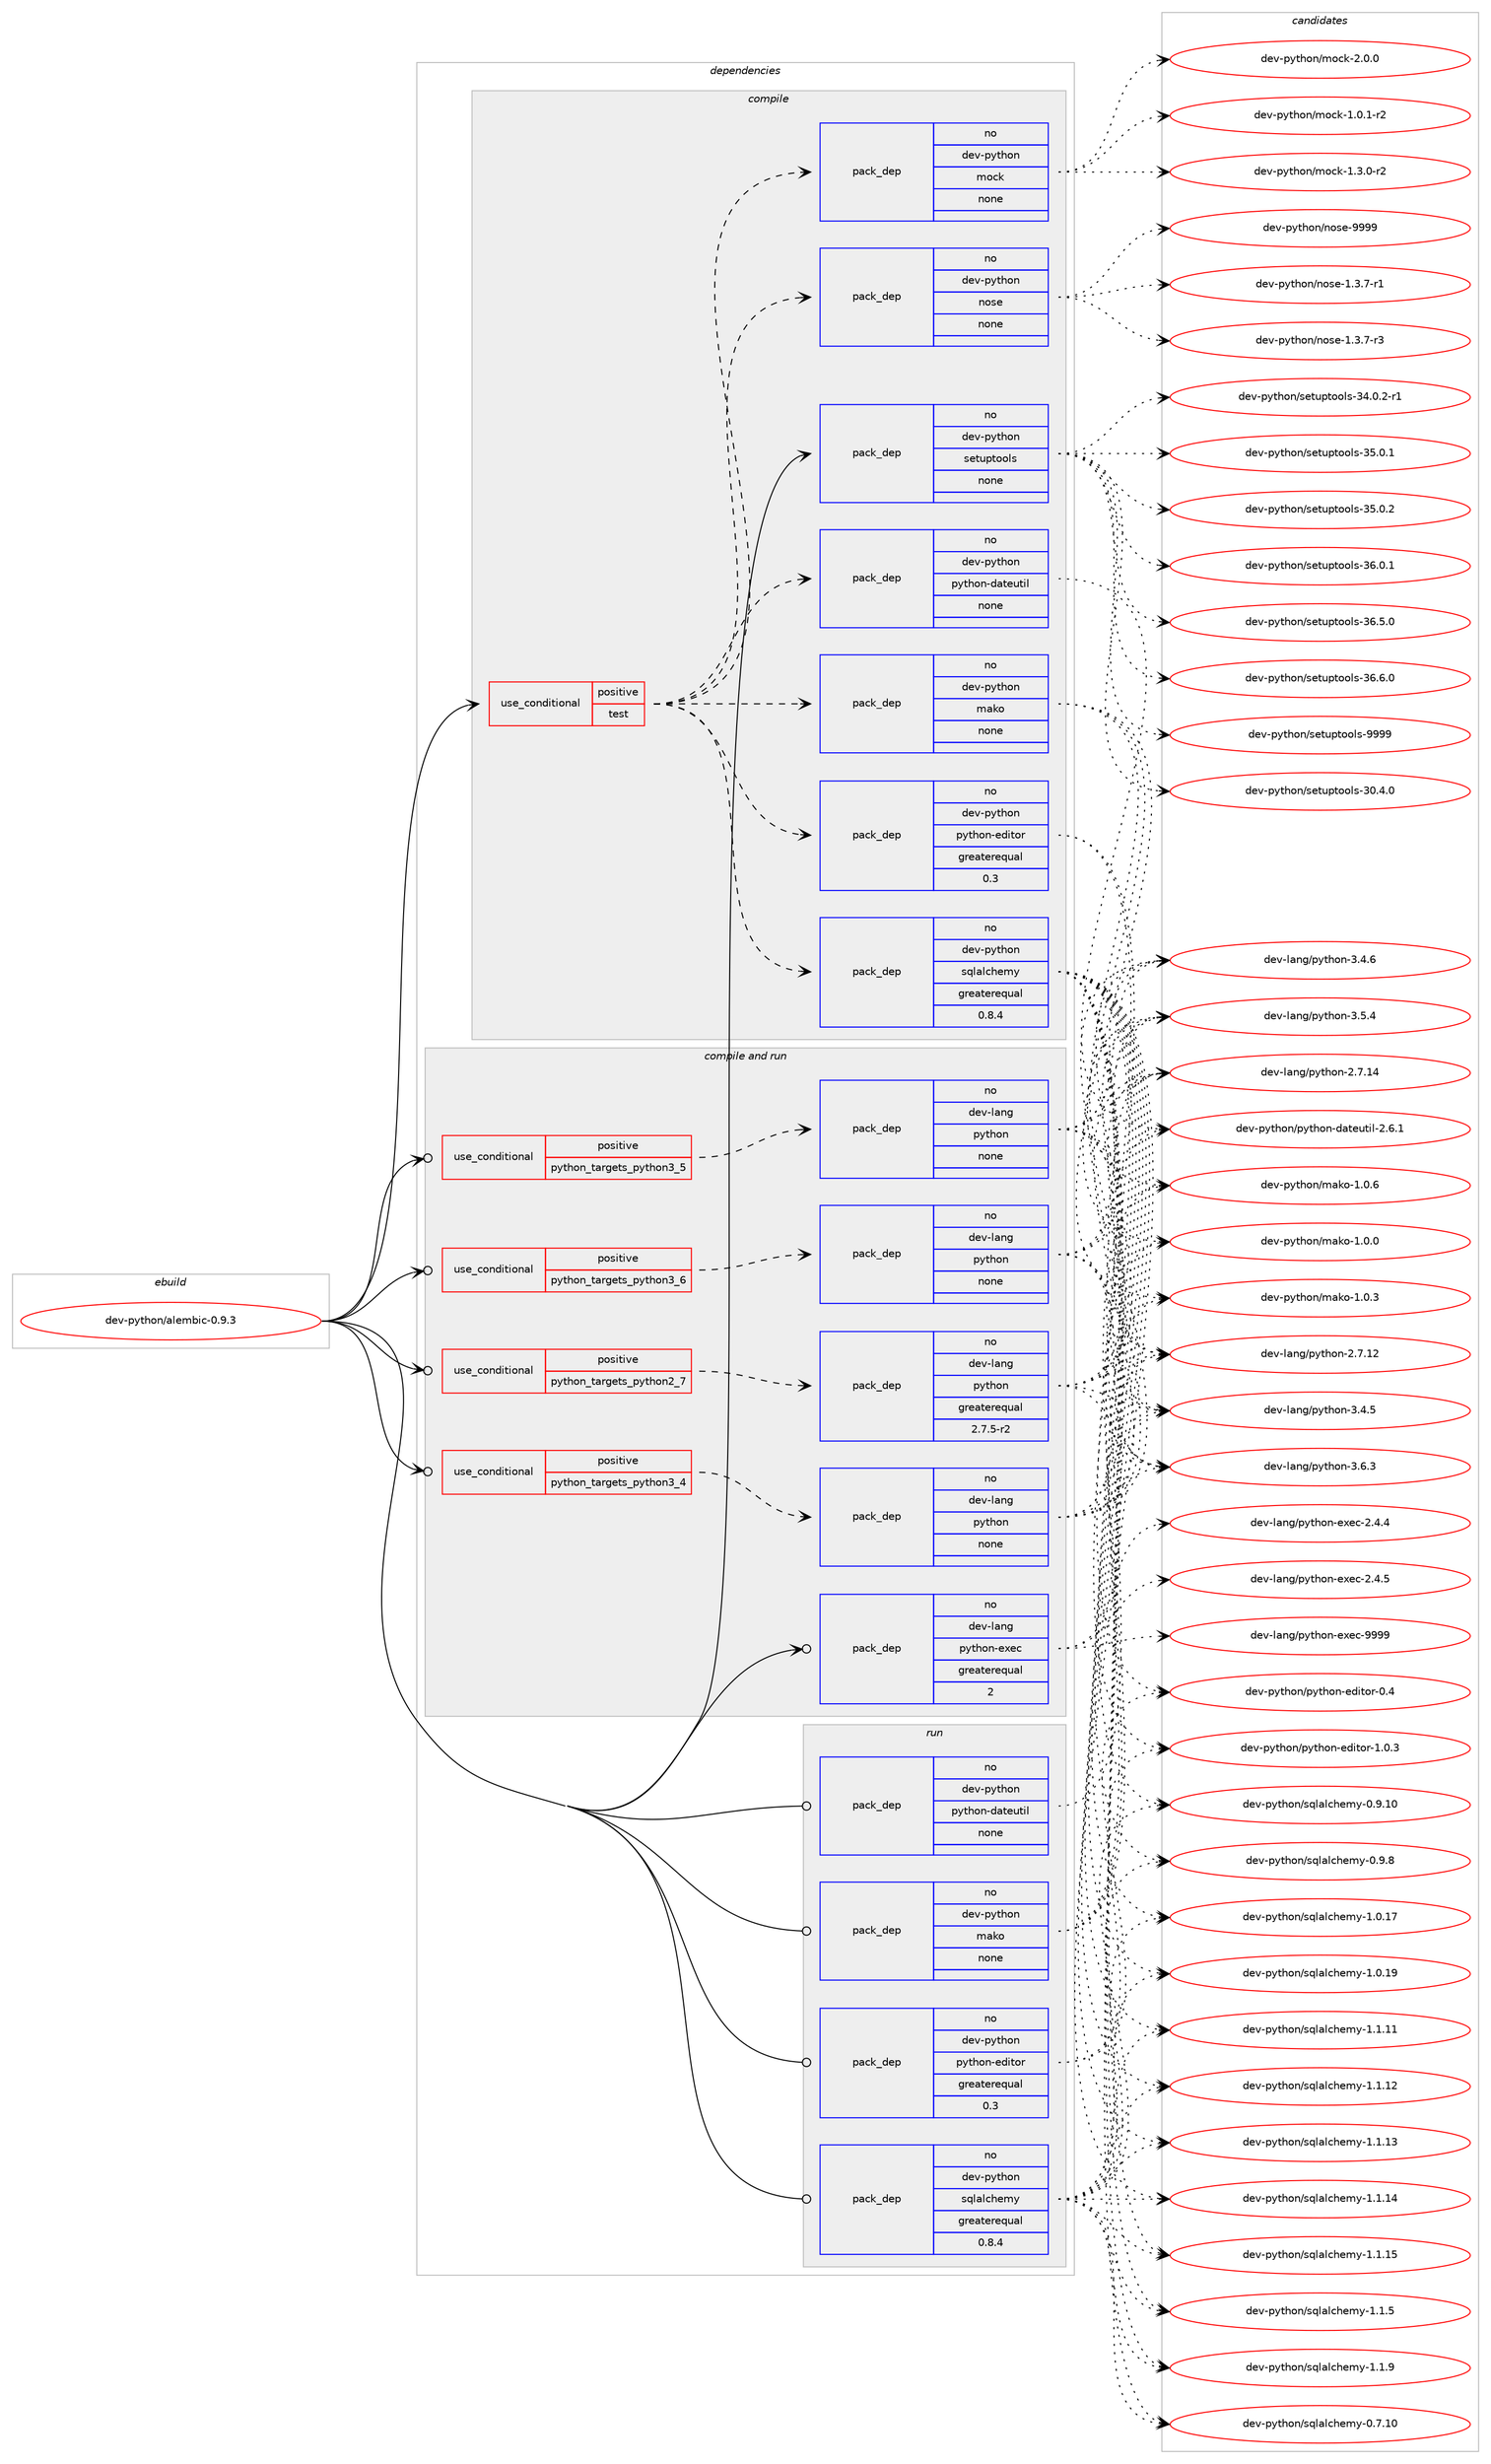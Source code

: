 digraph prolog {

# *************
# Graph options
# *************

newrank=true;
concentrate=true;
compound=true;
graph [rankdir=LR,fontname=Helvetica,fontsize=10,ranksep=1.5];#, ranksep=2.5, nodesep=0.2];
edge  [arrowhead=vee];
node  [fontname=Helvetica,fontsize=10];

# **********
# The ebuild
# **********

subgraph cluster_leftcol {
color=gray;
rank=same;
label=<<i>ebuild</i>>;
id [label="dev-python/alembic-0.9.3", color=red, width=4, href="../dev-python/alembic-0.9.3.svg"];
}

# ****************
# The dependencies
# ****************

subgraph cluster_midcol {
color=gray;
label=<<i>dependencies</i>>;
subgraph cluster_compile {
fillcolor="#eeeeee";
style=filled;
label=<<i>compile</i>>;
subgraph cond29312 {
dependency146041 [label=<<TABLE BORDER="0" CELLBORDER="1" CELLSPACING="0" CELLPADDING="4"><TR><TD ROWSPAN="3" CELLPADDING="10">use_conditional</TD></TR><TR><TD>positive</TD></TR><TR><TD>test</TD></TR></TABLE>>, shape=none, color=red];
subgraph pack112912 {
dependency146042 [label=<<TABLE BORDER="0" CELLBORDER="1" CELLSPACING="0" CELLPADDING="4" WIDTH="220"><TR><TD ROWSPAN="6" CELLPADDING="30">pack_dep</TD></TR><TR><TD WIDTH="110">no</TD></TR><TR><TD>dev-python</TD></TR><TR><TD>sqlalchemy</TD></TR><TR><TD>greaterequal</TD></TR><TR><TD>0.8.4</TD></TR></TABLE>>, shape=none, color=blue];
}
dependency146041:e -> dependency146042:w [weight=20,style="dashed",arrowhead="vee"];
subgraph pack112913 {
dependency146043 [label=<<TABLE BORDER="0" CELLBORDER="1" CELLSPACING="0" CELLPADDING="4" WIDTH="220"><TR><TD ROWSPAN="6" CELLPADDING="30">pack_dep</TD></TR><TR><TD WIDTH="110">no</TD></TR><TR><TD>dev-python</TD></TR><TR><TD>mako</TD></TR><TR><TD>none</TD></TR><TR><TD></TD></TR></TABLE>>, shape=none, color=blue];
}
dependency146041:e -> dependency146043:w [weight=20,style="dashed",arrowhead="vee"];
subgraph pack112914 {
dependency146044 [label=<<TABLE BORDER="0" CELLBORDER="1" CELLSPACING="0" CELLPADDING="4" WIDTH="220"><TR><TD ROWSPAN="6" CELLPADDING="30">pack_dep</TD></TR><TR><TD WIDTH="110">no</TD></TR><TR><TD>dev-python</TD></TR><TR><TD>python-editor</TD></TR><TR><TD>greaterequal</TD></TR><TR><TD>0.3</TD></TR></TABLE>>, shape=none, color=blue];
}
dependency146041:e -> dependency146044:w [weight=20,style="dashed",arrowhead="vee"];
subgraph pack112915 {
dependency146045 [label=<<TABLE BORDER="0" CELLBORDER="1" CELLSPACING="0" CELLPADDING="4" WIDTH="220"><TR><TD ROWSPAN="6" CELLPADDING="30">pack_dep</TD></TR><TR><TD WIDTH="110">no</TD></TR><TR><TD>dev-python</TD></TR><TR><TD>python-dateutil</TD></TR><TR><TD>none</TD></TR><TR><TD></TD></TR></TABLE>>, shape=none, color=blue];
}
dependency146041:e -> dependency146045:w [weight=20,style="dashed",arrowhead="vee"];
subgraph pack112916 {
dependency146046 [label=<<TABLE BORDER="0" CELLBORDER="1" CELLSPACING="0" CELLPADDING="4" WIDTH="220"><TR><TD ROWSPAN="6" CELLPADDING="30">pack_dep</TD></TR><TR><TD WIDTH="110">no</TD></TR><TR><TD>dev-python</TD></TR><TR><TD>nose</TD></TR><TR><TD>none</TD></TR><TR><TD></TD></TR></TABLE>>, shape=none, color=blue];
}
dependency146041:e -> dependency146046:w [weight=20,style="dashed",arrowhead="vee"];
subgraph pack112917 {
dependency146047 [label=<<TABLE BORDER="0" CELLBORDER="1" CELLSPACING="0" CELLPADDING="4" WIDTH="220"><TR><TD ROWSPAN="6" CELLPADDING="30">pack_dep</TD></TR><TR><TD WIDTH="110">no</TD></TR><TR><TD>dev-python</TD></TR><TR><TD>mock</TD></TR><TR><TD>none</TD></TR><TR><TD></TD></TR></TABLE>>, shape=none, color=blue];
}
dependency146041:e -> dependency146047:w [weight=20,style="dashed",arrowhead="vee"];
}
id:e -> dependency146041:w [weight=20,style="solid",arrowhead="vee"];
subgraph pack112918 {
dependency146048 [label=<<TABLE BORDER="0" CELLBORDER="1" CELLSPACING="0" CELLPADDING="4" WIDTH="220"><TR><TD ROWSPAN="6" CELLPADDING="30">pack_dep</TD></TR><TR><TD WIDTH="110">no</TD></TR><TR><TD>dev-python</TD></TR><TR><TD>setuptools</TD></TR><TR><TD>none</TD></TR><TR><TD></TD></TR></TABLE>>, shape=none, color=blue];
}
id:e -> dependency146048:w [weight=20,style="solid",arrowhead="vee"];
}
subgraph cluster_compileandrun {
fillcolor="#eeeeee";
style=filled;
label=<<i>compile and run</i>>;
subgraph cond29313 {
dependency146049 [label=<<TABLE BORDER="0" CELLBORDER="1" CELLSPACING="0" CELLPADDING="4"><TR><TD ROWSPAN="3" CELLPADDING="10">use_conditional</TD></TR><TR><TD>positive</TD></TR><TR><TD>python_targets_python2_7</TD></TR></TABLE>>, shape=none, color=red];
subgraph pack112919 {
dependency146050 [label=<<TABLE BORDER="0" CELLBORDER="1" CELLSPACING="0" CELLPADDING="4" WIDTH="220"><TR><TD ROWSPAN="6" CELLPADDING="30">pack_dep</TD></TR><TR><TD WIDTH="110">no</TD></TR><TR><TD>dev-lang</TD></TR><TR><TD>python</TD></TR><TR><TD>greaterequal</TD></TR><TR><TD>2.7.5-r2</TD></TR></TABLE>>, shape=none, color=blue];
}
dependency146049:e -> dependency146050:w [weight=20,style="dashed",arrowhead="vee"];
}
id:e -> dependency146049:w [weight=20,style="solid",arrowhead="odotvee"];
subgraph cond29314 {
dependency146051 [label=<<TABLE BORDER="0" CELLBORDER="1" CELLSPACING="0" CELLPADDING="4"><TR><TD ROWSPAN="3" CELLPADDING="10">use_conditional</TD></TR><TR><TD>positive</TD></TR><TR><TD>python_targets_python3_4</TD></TR></TABLE>>, shape=none, color=red];
subgraph pack112920 {
dependency146052 [label=<<TABLE BORDER="0" CELLBORDER="1" CELLSPACING="0" CELLPADDING="4" WIDTH="220"><TR><TD ROWSPAN="6" CELLPADDING="30">pack_dep</TD></TR><TR><TD WIDTH="110">no</TD></TR><TR><TD>dev-lang</TD></TR><TR><TD>python</TD></TR><TR><TD>none</TD></TR><TR><TD></TD></TR></TABLE>>, shape=none, color=blue];
}
dependency146051:e -> dependency146052:w [weight=20,style="dashed",arrowhead="vee"];
}
id:e -> dependency146051:w [weight=20,style="solid",arrowhead="odotvee"];
subgraph cond29315 {
dependency146053 [label=<<TABLE BORDER="0" CELLBORDER="1" CELLSPACING="0" CELLPADDING="4"><TR><TD ROWSPAN="3" CELLPADDING="10">use_conditional</TD></TR><TR><TD>positive</TD></TR><TR><TD>python_targets_python3_5</TD></TR></TABLE>>, shape=none, color=red];
subgraph pack112921 {
dependency146054 [label=<<TABLE BORDER="0" CELLBORDER="1" CELLSPACING="0" CELLPADDING="4" WIDTH="220"><TR><TD ROWSPAN="6" CELLPADDING="30">pack_dep</TD></TR><TR><TD WIDTH="110">no</TD></TR><TR><TD>dev-lang</TD></TR><TR><TD>python</TD></TR><TR><TD>none</TD></TR><TR><TD></TD></TR></TABLE>>, shape=none, color=blue];
}
dependency146053:e -> dependency146054:w [weight=20,style="dashed",arrowhead="vee"];
}
id:e -> dependency146053:w [weight=20,style="solid",arrowhead="odotvee"];
subgraph cond29316 {
dependency146055 [label=<<TABLE BORDER="0" CELLBORDER="1" CELLSPACING="0" CELLPADDING="4"><TR><TD ROWSPAN="3" CELLPADDING="10">use_conditional</TD></TR><TR><TD>positive</TD></TR><TR><TD>python_targets_python3_6</TD></TR></TABLE>>, shape=none, color=red];
subgraph pack112922 {
dependency146056 [label=<<TABLE BORDER="0" CELLBORDER="1" CELLSPACING="0" CELLPADDING="4" WIDTH="220"><TR><TD ROWSPAN="6" CELLPADDING="30">pack_dep</TD></TR><TR><TD WIDTH="110">no</TD></TR><TR><TD>dev-lang</TD></TR><TR><TD>python</TD></TR><TR><TD>none</TD></TR><TR><TD></TD></TR></TABLE>>, shape=none, color=blue];
}
dependency146055:e -> dependency146056:w [weight=20,style="dashed",arrowhead="vee"];
}
id:e -> dependency146055:w [weight=20,style="solid",arrowhead="odotvee"];
subgraph pack112923 {
dependency146057 [label=<<TABLE BORDER="0" CELLBORDER="1" CELLSPACING="0" CELLPADDING="4" WIDTH="220"><TR><TD ROWSPAN="6" CELLPADDING="30">pack_dep</TD></TR><TR><TD WIDTH="110">no</TD></TR><TR><TD>dev-lang</TD></TR><TR><TD>python-exec</TD></TR><TR><TD>greaterequal</TD></TR><TR><TD>2</TD></TR></TABLE>>, shape=none, color=blue];
}
id:e -> dependency146057:w [weight=20,style="solid",arrowhead="odotvee"];
}
subgraph cluster_run {
fillcolor="#eeeeee";
style=filled;
label=<<i>run</i>>;
subgraph pack112924 {
dependency146058 [label=<<TABLE BORDER="0" CELLBORDER="1" CELLSPACING="0" CELLPADDING="4" WIDTH="220"><TR><TD ROWSPAN="6" CELLPADDING="30">pack_dep</TD></TR><TR><TD WIDTH="110">no</TD></TR><TR><TD>dev-python</TD></TR><TR><TD>mako</TD></TR><TR><TD>none</TD></TR><TR><TD></TD></TR></TABLE>>, shape=none, color=blue];
}
id:e -> dependency146058:w [weight=20,style="solid",arrowhead="odot"];
subgraph pack112925 {
dependency146059 [label=<<TABLE BORDER="0" CELLBORDER="1" CELLSPACING="0" CELLPADDING="4" WIDTH="220"><TR><TD ROWSPAN="6" CELLPADDING="30">pack_dep</TD></TR><TR><TD WIDTH="110">no</TD></TR><TR><TD>dev-python</TD></TR><TR><TD>python-dateutil</TD></TR><TR><TD>none</TD></TR><TR><TD></TD></TR></TABLE>>, shape=none, color=blue];
}
id:e -> dependency146059:w [weight=20,style="solid",arrowhead="odot"];
subgraph pack112926 {
dependency146060 [label=<<TABLE BORDER="0" CELLBORDER="1" CELLSPACING="0" CELLPADDING="4" WIDTH="220"><TR><TD ROWSPAN="6" CELLPADDING="30">pack_dep</TD></TR><TR><TD WIDTH="110">no</TD></TR><TR><TD>dev-python</TD></TR><TR><TD>python-editor</TD></TR><TR><TD>greaterequal</TD></TR><TR><TD>0.3</TD></TR></TABLE>>, shape=none, color=blue];
}
id:e -> dependency146060:w [weight=20,style="solid",arrowhead="odot"];
subgraph pack112927 {
dependency146061 [label=<<TABLE BORDER="0" CELLBORDER="1" CELLSPACING="0" CELLPADDING="4" WIDTH="220"><TR><TD ROWSPAN="6" CELLPADDING="30">pack_dep</TD></TR><TR><TD WIDTH="110">no</TD></TR><TR><TD>dev-python</TD></TR><TR><TD>sqlalchemy</TD></TR><TR><TD>greaterequal</TD></TR><TR><TD>0.8.4</TD></TR></TABLE>>, shape=none, color=blue];
}
id:e -> dependency146061:w [weight=20,style="solid",arrowhead="odot"];
}
}

# **************
# The candidates
# **************

subgraph cluster_choices {
rank=same;
color=gray;
label=<<i>candidates</i>>;

subgraph choice112912 {
color=black;
nodesep=1;
choice1001011184511212111610411111047115113108971089910410110912145484655464948 [label="dev-python/sqlalchemy-0.7.10", color=red, width=4,href="../dev-python/sqlalchemy-0.7.10.svg"];
choice1001011184511212111610411111047115113108971089910410110912145484657464948 [label="dev-python/sqlalchemy-0.9.10", color=red, width=4,href="../dev-python/sqlalchemy-0.9.10.svg"];
choice10010111845112121116104111110471151131089710899104101109121454846574656 [label="dev-python/sqlalchemy-0.9.8", color=red, width=4,href="../dev-python/sqlalchemy-0.9.8.svg"];
choice1001011184511212111610411111047115113108971089910410110912145494648464955 [label="dev-python/sqlalchemy-1.0.17", color=red, width=4,href="../dev-python/sqlalchemy-1.0.17.svg"];
choice1001011184511212111610411111047115113108971089910410110912145494648464957 [label="dev-python/sqlalchemy-1.0.19", color=red, width=4,href="../dev-python/sqlalchemy-1.0.19.svg"];
choice1001011184511212111610411111047115113108971089910410110912145494649464949 [label="dev-python/sqlalchemy-1.1.11", color=red, width=4,href="../dev-python/sqlalchemy-1.1.11.svg"];
choice1001011184511212111610411111047115113108971089910410110912145494649464950 [label="dev-python/sqlalchemy-1.1.12", color=red, width=4,href="../dev-python/sqlalchemy-1.1.12.svg"];
choice1001011184511212111610411111047115113108971089910410110912145494649464951 [label="dev-python/sqlalchemy-1.1.13", color=red, width=4,href="../dev-python/sqlalchemy-1.1.13.svg"];
choice1001011184511212111610411111047115113108971089910410110912145494649464952 [label="dev-python/sqlalchemy-1.1.14", color=red, width=4,href="../dev-python/sqlalchemy-1.1.14.svg"];
choice1001011184511212111610411111047115113108971089910410110912145494649464953 [label="dev-python/sqlalchemy-1.1.15", color=red, width=4,href="../dev-python/sqlalchemy-1.1.15.svg"];
choice10010111845112121116104111110471151131089710899104101109121454946494653 [label="dev-python/sqlalchemy-1.1.5", color=red, width=4,href="../dev-python/sqlalchemy-1.1.5.svg"];
choice10010111845112121116104111110471151131089710899104101109121454946494657 [label="dev-python/sqlalchemy-1.1.9", color=red, width=4,href="../dev-python/sqlalchemy-1.1.9.svg"];
dependency146042:e -> choice1001011184511212111610411111047115113108971089910410110912145484655464948:w [style=dotted,weight="100"];
dependency146042:e -> choice1001011184511212111610411111047115113108971089910410110912145484657464948:w [style=dotted,weight="100"];
dependency146042:e -> choice10010111845112121116104111110471151131089710899104101109121454846574656:w [style=dotted,weight="100"];
dependency146042:e -> choice1001011184511212111610411111047115113108971089910410110912145494648464955:w [style=dotted,weight="100"];
dependency146042:e -> choice1001011184511212111610411111047115113108971089910410110912145494648464957:w [style=dotted,weight="100"];
dependency146042:e -> choice1001011184511212111610411111047115113108971089910410110912145494649464949:w [style=dotted,weight="100"];
dependency146042:e -> choice1001011184511212111610411111047115113108971089910410110912145494649464950:w [style=dotted,weight="100"];
dependency146042:e -> choice1001011184511212111610411111047115113108971089910410110912145494649464951:w [style=dotted,weight="100"];
dependency146042:e -> choice1001011184511212111610411111047115113108971089910410110912145494649464952:w [style=dotted,weight="100"];
dependency146042:e -> choice1001011184511212111610411111047115113108971089910410110912145494649464953:w [style=dotted,weight="100"];
dependency146042:e -> choice10010111845112121116104111110471151131089710899104101109121454946494653:w [style=dotted,weight="100"];
dependency146042:e -> choice10010111845112121116104111110471151131089710899104101109121454946494657:w [style=dotted,weight="100"];
}
subgraph choice112913 {
color=black;
nodesep=1;
choice100101118451121211161041111104710997107111454946484648 [label="dev-python/mako-1.0.0", color=red, width=4,href="../dev-python/mako-1.0.0.svg"];
choice100101118451121211161041111104710997107111454946484651 [label="dev-python/mako-1.0.3", color=red, width=4,href="../dev-python/mako-1.0.3.svg"];
choice100101118451121211161041111104710997107111454946484654 [label="dev-python/mako-1.0.6", color=red, width=4,href="../dev-python/mako-1.0.6.svg"];
dependency146043:e -> choice100101118451121211161041111104710997107111454946484648:w [style=dotted,weight="100"];
dependency146043:e -> choice100101118451121211161041111104710997107111454946484651:w [style=dotted,weight="100"];
dependency146043:e -> choice100101118451121211161041111104710997107111454946484654:w [style=dotted,weight="100"];
}
subgraph choice112914 {
color=black;
nodesep=1;
choice10010111845112121116104111110471121211161041111104510110010511611111445484652 [label="dev-python/python-editor-0.4", color=red, width=4,href="../dev-python/python-editor-0.4.svg"];
choice100101118451121211161041111104711212111610411111045101100105116111114454946484651 [label="dev-python/python-editor-1.0.3", color=red, width=4,href="../dev-python/python-editor-1.0.3.svg"];
dependency146044:e -> choice10010111845112121116104111110471121211161041111104510110010511611111445484652:w [style=dotted,weight="100"];
dependency146044:e -> choice100101118451121211161041111104711212111610411111045101100105116111114454946484651:w [style=dotted,weight="100"];
}
subgraph choice112915 {
color=black;
nodesep=1;
choice10010111845112121116104111110471121211161041111104510097116101117116105108455046544649 [label="dev-python/python-dateutil-2.6.1", color=red, width=4,href="../dev-python/python-dateutil-2.6.1.svg"];
dependency146045:e -> choice10010111845112121116104111110471121211161041111104510097116101117116105108455046544649:w [style=dotted,weight="100"];
}
subgraph choice112916 {
color=black;
nodesep=1;
choice10010111845112121116104111110471101111151014549465146554511449 [label="dev-python/nose-1.3.7-r1", color=red, width=4,href="../dev-python/nose-1.3.7-r1.svg"];
choice10010111845112121116104111110471101111151014549465146554511451 [label="dev-python/nose-1.3.7-r3", color=red, width=4,href="../dev-python/nose-1.3.7-r3.svg"];
choice10010111845112121116104111110471101111151014557575757 [label="dev-python/nose-9999", color=red, width=4,href="../dev-python/nose-9999.svg"];
dependency146046:e -> choice10010111845112121116104111110471101111151014549465146554511449:w [style=dotted,weight="100"];
dependency146046:e -> choice10010111845112121116104111110471101111151014549465146554511451:w [style=dotted,weight="100"];
dependency146046:e -> choice10010111845112121116104111110471101111151014557575757:w [style=dotted,weight="100"];
}
subgraph choice112917 {
color=black;
nodesep=1;
choice1001011184511212111610411111047109111991074549464846494511450 [label="dev-python/mock-1.0.1-r2", color=red, width=4,href="../dev-python/mock-1.0.1-r2.svg"];
choice1001011184511212111610411111047109111991074549465146484511450 [label="dev-python/mock-1.3.0-r2", color=red, width=4,href="../dev-python/mock-1.3.0-r2.svg"];
choice100101118451121211161041111104710911199107455046484648 [label="dev-python/mock-2.0.0", color=red, width=4,href="../dev-python/mock-2.0.0.svg"];
dependency146047:e -> choice1001011184511212111610411111047109111991074549464846494511450:w [style=dotted,weight="100"];
dependency146047:e -> choice1001011184511212111610411111047109111991074549465146484511450:w [style=dotted,weight="100"];
dependency146047:e -> choice100101118451121211161041111104710911199107455046484648:w [style=dotted,weight="100"];
}
subgraph choice112918 {
color=black;
nodesep=1;
choice100101118451121211161041111104711510111611711211611111110811545514846524648 [label="dev-python/setuptools-30.4.0", color=red, width=4,href="../dev-python/setuptools-30.4.0.svg"];
choice1001011184511212111610411111047115101116117112116111111108115455152464846504511449 [label="dev-python/setuptools-34.0.2-r1", color=red, width=4,href="../dev-python/setuptools-34.0.2-r1.svg"];
choice100101118451121211161041111104711510111611711211611111110811545515346484649 [label="dev-python/setuptools-35.0.1", color=red, width=4,href="../dev-python/setuptools-35.0.1.svg"];
choice100101118451121211161041111104711510111611711211611111110811545515346484650 [label="dev-python/setuptools-35.0.2", color=red, width=4,href="../dev-python/setuptools-35.0.2.svg"];
choice100101118451121211161041111104711510111611711211611111110811545515446484649 [label="dev-python/setuptools-36.0.1", color=red, width=4,href="../dev-python/setuptools-36.0.1.svg"];
choice100101118451121211161041111104711510111611711211611111110811545515446534648 [label="dev-python/setuptools-36.5.0", color=red, width=4,href="../dev-python/setuptools-36.5.0.svg"];
choice100101118451121211161041111104711510111611711211611111110811545515446544648 [label="dev-python/setuptools-36.6.0", color=red, width=4,href="../dev-python/setuptools-36.6.0.svg"];
choice10010111845112121116104111110471151011161171121161111111081154557575757 [label="dev-python/setuptools-9999", color=red, width=4,href="../dev-python/setuptools-9999.svg"];
dependency146048:e -> choice100101118451121211161041111104711510111611711211611111110811545514846524648:w [style=dotted,weight="100"];
dependency146048:e -> choice1001011184511212111610411111047115101116117112116111111108115455152464846504511449:w [style=dotted,weight="100"];
dependency146048:e -> choice100101118451121211161041111104711510111611711211611111110811545515346484649:w [style=dotted,weight="100"];
dependency146048:e -> choice100101118451121211161041111104711510111611711211611111110811545515346484650:w [style=dotted,weight="100"];
dependency146048:e -> choice100101118451121211161041111104711510111611711211611111110811545515446484649:w [style=dotted,weight="100"];
dependency146048:e -> choice100101118451121211161041111104711510111611711211611111110811545515446534648:w [style=dotted,weight="100"];
dependency146048:e -> choice100101118451121211161041111104711510111611711211611111110811545515446544648:w [style=dotted,weight="100"];
dependency146048:e -> choice10010111845112121116104111110471151011161171121161111111081154557575757:w [style=dotted,weight="100"];
}
subgraph choice112919 {
color=black;
nodesep=1;
choice10010111845108971101034711212111610411111045504655464950 [label="dev-lang/python-2.7.12", color=red, width=4,href="../dev-lang/python-2.7.12.svg"];
choice10010111845108971101034711212111610411111045504655464952 [label="dev-lang/python-2.7.14", color=red, width=4,href="../dev-lang/python-2.7.14.svg"];
choice100101118451089711010347112121116104111110455146524653 [label="dev-lang/python-3.4.5", color=red, width=4,href="../dev-lang/python-3.4.5.svg"];
choice100101118451089711010347112121116104111110455146524654 [label="dev-lang/python-3.4.6", color=red, width=4,href="../dev-lang/python-3.4.6.svg"];
choice100101118451089711010347112121116104111110455146534652 [label="dev-lang/python-3.5.4", color=red, width=4,href="../dev-lang/python-3.5.4.svg"];
choice100101118451089711010347112121116104111110455146544651 [label="dev-lang/python-3.6.3", color=red, width=4,href="../dev-lang/python-3.6.3.svg"];
dependency146050:e -> choice10010111845108971101034711212111610411111045504655464950:w [style=dotted,weight="100"];
dependency146050:e -> choice10010111845108971101034711212111610411111045504655464952:w [style=dotted,weight="100"];
dependency146050:e -> choice100101118451089711010347112121116104111110455146524653:w [style=dotted,weight="100"];
dependency146050:e -> choice100101118451089711010347112121116104111110455146524654:w [style=dotted,weight="100"];
dependency146050:e -> choice100101118451089711010347112121116104111110455146534652:w [style=dotted,weight="100"];
dependency146050:e -> choice100101118451089711010347112121116104111110455146544651:w [style=dotted,weight="100"];
}
subgraph choice112920 {
color=black;
nodesep=1;
choice10010111845108971101034711212111610411111045504655464950 [label="dev-lang/python-2.7.12", color=red, width=4,href="../dev-lang/python-2.7.12.svg"];
choice10010111845108971101034711212111610411111045504655464952 [label="dev-lang/python-2.7.14", color=red, width=4,href="../dev-lang/python-2.7.14.svg"];
choice100101118451089711010347112121116104111110455146524653 [label="dev-lang/python-3.4.5", color=red, width=4,href="../dev-lang/python-3.4.5.svg"];
choice100101118451089711010347112121116104111110455146524654 [label="dev-lang/python-3.4.6", color=red, width=4,href="../dev-lang/python-3.4.6.svg"];
choice100101118451089711010347112121116104111110455146534652 [label="dev-lang/python-3.5.4", color=red, width=4,href="../dev-lang/python-3.5.4.svg"];
choice100101118451089711010347112121116104111110455146544651 [label="dev-lang/python-3.6.3", color=red, width=4,href="../dev-lang/python-3.6.3.svg"];
dependency146052:e -> choice10010111845108971101034711212111610411111045504655464950:w [style=dotted,weight="100"];
dependency146052:e -> choice10010111845108971101034711212111610411111045504655464952:w [style=dotted,weight="100"];
dependency146052:e -> choice100101118451089711010347112121116104111110455146524653:w [style=dotted,weight="100"];
dependency146052:e -> choice100101118451089711010347112121116104111110455146524654:w [style=dotted,weight="100"];
dependency146052:e -> choice100101118451089711010347112121116104111110455146534652:w [style=dotted,weight="100"];
dependency146052:e -> choice100101118451089711010347112121116104111110455146544651:w [style=dotted,weight="100"];
}
subgraph choice112921 {
color=black;
nodesep=1;
choice10010111845108971101034711212111610411111045504655464950 [label="dev-lang/python-2.7.12", color=red, width=4,href="../dev-lang/python-2.7.12.svg"];
choice10010111845108971101034711212111610411111045504655464952 [label="dev-lang/python-2.7.14", color=red, width=4,href="../dev-lang/python-2.7.14.svg"];
choice100101118451089711010347112121116104111110455146524653 [label="dev-lang/python-3.4.5", color=red, width=4,href="../dev-lang/python-3.4.5.svg"];
choice100101118451089711010347112121116104111110455146524654 [label="dev-lang/python-3.4.6", color=red, width=4,href="../dev-lang/python-3.4.6.svg"];
choice100101118451089711010347112121116104111110455146534652 [label="dev-lang/python-3.5.4", color=red, width=4,href="../dev-lang/python-3.5.4.svg"];
choice100101118451089711010347112121116104111110455146544651 [label="dev-lang/python-3.6.3", color=red, width=4,href="../dev-lang/python-3.6.3.svg"];
dependency146054:e -> choice10010111845108971101034711212111610411111045504655464950:w [style=dotted,weight="100"];
dependency146054:e -> choice10010111845108971101034711212111610411111045504655464952:w [style=dotted,weight="100"];
dependency146054:e -> choice100101118451089711010347112121116104111110455146524653:w [style=dotted,weight="100"];
dependency146054:e -> choice100101118451089711010347112121116104111110455146524654:w [style=dotted,weight="100"];
dependency146054:e -> choice100101118451089711010347112121116104111110455146534652:w [style=dotted,weight="100"];
dependency146054:e -> choice100101118451089711010347112121116104111110455146544651:w [style=dotted,weight="100"];
}
subgraph choice112922 {
color=black;
nodesep=1;
choice10010111845108971101034711212111610411111045504655464950 [label="dev-lang/python-2.7.12", color=red, width=4,href="../dev-lang/python-2.7.12.svg"];
choice10010111845108971101034711212111610411111045504655464952 [label="dev-lang/python-2.7.14", color=red, width=4,href="../dev-lang/python-2.7.14.svg"];
choice100101118451089711010347112121116104111110455146524653 [label="dev-lang/python-3.4.5", color=red, width=4,href="../dev-lang/python-3.4.5.svg"];
choice100101118451089711010347112121116104111110455146524654 [label="dev-lang/python-3.4.6", color=red, width=4,href="../dev-lang/python-3.4.6.svg"];
choice100101118451089711010347112121116104111110455146534652 [label="dev-lang/python-3.5.4", color=red, width=4,href="../dev-lang/python-3.5.4.svg"];
choice100101118451089711010347112121116104111110455146544651 [label="dev-lang/python-3.6.3", color=red, width=4,href="../dev-lang/python-3.6.3.svg"];
dependency146056:e -> choice10010111845108971101034711212111610411111045504655464950:w [style=dotted,weight="100"];
dependency146056:e -> choice10010111845108971101034711212111610411111045504655464952:w [style=dotted,weight="100"];
dependency146056:e -> choice100101118451089711010347112121116104111110455146524653:w [style=dotted,weight="100"];
dependency146056:e -> choice100101118451089711010347112121116104111110455146524654:w [style=dotted,weight="100"];
dependency146056:e -> choice100101118451089711010347112121116104111110455146534652:w [style=dotted,weight="100"];
dependency146056:e -> choice100101118451089711010347112121116104111110455146544651:w [style=dotted,weight="100"];
}
subgraph choice112923 {
color=black;
nodesep=1;
choice1001011184510897110103471121211161041111104510112010199455046524652 [label="dev-lang/python-exec-2.4.4", color=red, width=4,href="../dev-lang/python-exec-2.4.4.svg"];
choice1001011184510897110103471121211161041111104510112010199455046524653 [label="dev-lang/python-exec-2.4.5", color=red, width=4,href="../dev-lang/python-exec-2.4.5.svg"];
choice10010111845108971101034711212111610411111045101120101994557575757 [label="dev-lang/python-exec-9999", color=red, width=4,href="../dev-lang/python-exec-9999.svg"];
dependency146057:e -> choice1001011184510897110103471121211161041111104510112010199455046524652:w [style=dotted,weight="100"];
dependency146057:e -> choice1001011184510897110103471121211161041111104510112010199455046524653:w [style=dotted,weight="100"];
dependency146057:e -> choice10010111845108971101034711212111610411111045101120101994557575757:w [style=dotted,weight="100"];
}
subgraph choice112924 {
color=black;
nodesep=1;
choice100101118451121211161041111104710997107111454946484648 [label="dev-python/mako-1.0.0", color=red, width=4,href="../dev-python/mako-1.0.0.svg"];
choice100101118451121211161041111104710997107111454946484651 [label="dev-python/mako-1.0.3", color=red, width=4,href="../dev-python/mako-1.0.3.svg"];
choice100101118451121211161041111104710997107111454946484654 [label="dev-python/mako-1.0.6", color=red, width=4,href="../dev-python/mako-1.0.6.svg"];
dependency146058:e -> choice100101118451121211161041111104710997107111454946484648:w [style=dotted,weight="100"];
dependency146058:e -> choice100101118451121211161041111104710997107111454946484651:w [style=dotted,weight="100"];
dependency146058:e -> choice100101118451121211161041111104710997107111454946484654:w [style=dotted,weight="100"];
}
subgraph choice112925 {
color=black;
nodesep=1;
choice10010111845112121116104111110471121211161041111104510097116101117116105108455046544649 [label="dev-python/python-dateutil-2.6.1", color=red, width=4,href="../dev-python/python-dateutil-2.6.1.svg"];
dependency146059:e -> choice10010111845112121116104111110471121211161041111104510097116101117116105108455046544649:w [style=dotted,weight="100"];
}
subgraph choice112926 {
color=black;
nodesep=1;
choice10010111845112121116104111110471121211161041111104510110010511611111445484652 [label="dev-python/python-editor-0.4", color=red, width=4,href="../dev-python/python-editor-0.4.svg"];
choice100101118451121211161041111104711212111610411111045101100105116111114454946484651 [label="dev-python/python-editor-1.0.3", color=red, width=4,href="../dev-python/python-editor-1.0.3.svg"];
dependency146060:e -> choice10010111845112121116104111110471121211161041111104510110010511611111445484652:w [style=dotted,weight="100"];
dependency146060:e -> choice100101118451121211161041111104711212111610411111045101100105116111114454946484651:w [style=dotted,weight="100"];
}
subgraph choice112927 {
color=black;
nodesep=1;
choice1001011184511212111610411111047115113108971089910410110912145484655464948 [label="dev-python/sqlalchemy-0.7.10", color=red, width=4,href="../dev-python/sqlalchemy-0.7.10.svg"];
choice1001011184511212111610411111047115113108971089910410110912145484657464948 [label="dev-python/sqlalchemy-0.9.10", color=red, width=4,href="../dev-python/sqlalchemy-0.9.10.svg"];
choice10010111845112121116104111110471151131089710899104101109121454846574656 [label="dev-python/sqlalchemy-0.9.8", color=red, width=4,href="../dev-python/sqlalchemy-0.9.8.svg"];
choice1001011184511212111610411111047115113108971089910410110912145494648464955 [label="dev-python/sqlalchemy-1.0.17", color=red, width=4,href="../dev-python/sqlalchemy-1.0.17.svg"];
choice1001011184511212111610411111047115113108971089910410110912145494648464957 [label="dev-python/sqlalchemy-1.0.19", color=red, width=4,href="../dev-python/sqlalchemy-1.0.19.svg"];
choice1001011184511212111610411111047115113108971089910410110912145494649464949 [label="dev-python/sqlalchemy-1.1.11", color=red, width=4,href="../dev-python/sqlalchemy-1.1.11.svg"];
choice1001011184511212111610411111047115113108971089910410110912145494649464950 [label="dev-python/sqlalchemy-1.1.12", color=red, width=4,href="../dev-python/sqlalchemy-1.1.12.svg"];
choice1001011184511212111610411111047115113108971089910410110912145494649464951 [label="dev-python/sqlalchemy-1.1.13", color=red, width=4,href="../dev-python/sqlalchemy-1.1.13.svg"];
choice1001011184511212111610411111047115113108971089910410110912145494649464952 [label="dev-python/sqlalchemy-1.1.14", color=red, width=4,href="../dev-python/sqlalchemy-1.1.14.svg"];
choice1001011184511212111610411111047115113108971089910410110912145494649464953 [label="dev-python/sqlalchemy-1.1.15", color=red, width=4,href="../dev-python/sqlalchemy-1.1.15.svg"];
choice10010111845112121116104111110471151131089710899104101109121454946494653 [label="dev-python/sqlalchemy-1.1.5", color=red, width=4,href="../dev-python/sqlalchemy-1.1.5.svg"];
choice10010111845112121116104111110471151131089710899104101109121454946494657 [label="dev-python/sqlalchemy-1.1.9", color=red, width=4,href="../dev-python/sqlalchemy-1.1.9.svg"];
dependency146061:e -> choice1001011184511212111610411111047115113108971089910410110912145484655464948:w [style=dotted,weight="100"];
dependency146061:e -> choice1001011184511212111610411111047115113108971089910410110912145484657464948:w [style=dotted,weight="100"];
dependency146061:e -> choice10010111845112121116104111110471151131089710899104101109121454846574656:w [style=dotted,weight="100"];
dependency146061:e -> choice1001011184511212111610411111047115113108971089910410110912145494648464955:w [style=dotted,weight="100"];
dependency146061:e -> choice1001011184511212111610411111047115113108971089910410110912145494648464957:w [style=dotted,weight="100"];
dependency146061:e -> choice1001011184511212111610411111047115113108971089910410110912145494649464949:w [style=dotted,weight="100"];
dependency146061:e -> choice1001011184511212111610411111047115113108971089910410110912145494649464950:w [style=dotted,weight="100"];
dependency146061:e -> choice1001011184511212111610411111047115113108971089910410110912145494649464951:w [style=dotted,weight="100"];
dependency146061:e -> choice1001011184511212111610411111047115113108971089910410110912145494649464952:w [style=dotted,weight="100"];
dependency146061:e -> choice1001011184511212111610411111047115113108971089910410110912145494649464953:w [style=dotted,weight="100"];
dependency146061:e -> choice10010111845112121116104111110471151131089710899104101109121454946494653:w [style=dotted,weight="100"];
dependency146061:e -> choice10010111845112121116104111110471151131089710899104101109121454946494657:w [style=dotted,weight="100"];
}
}

}
